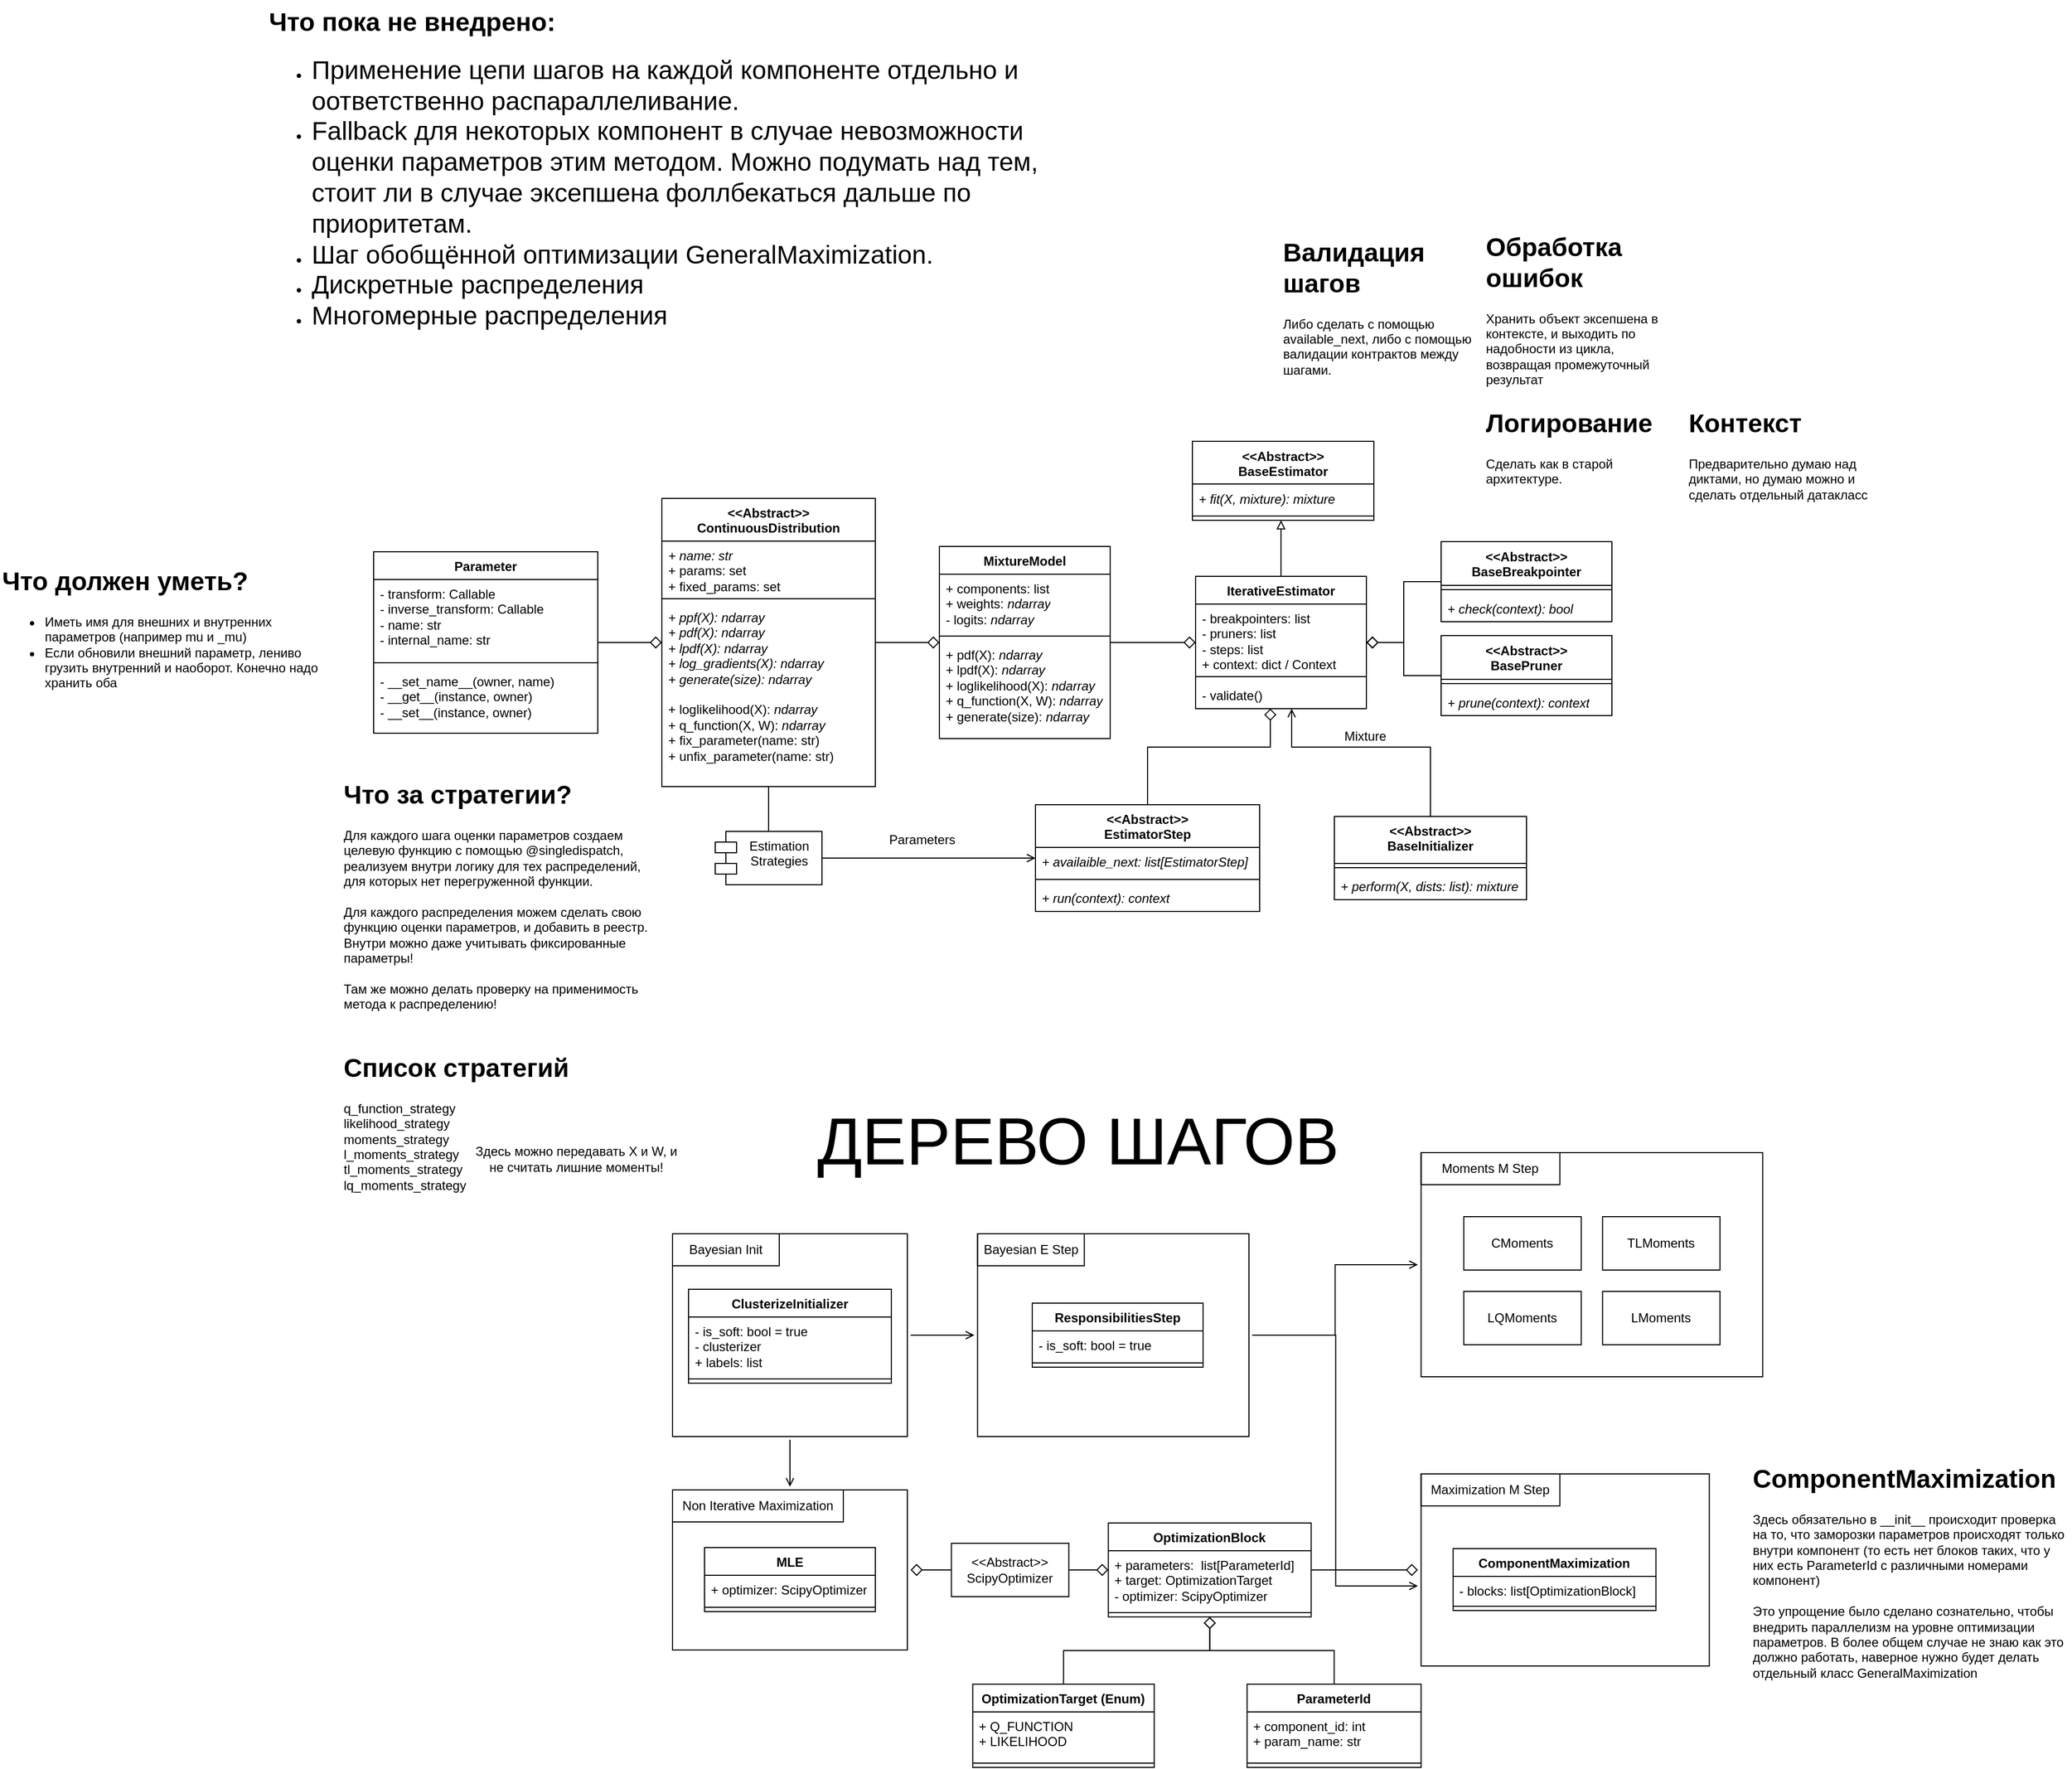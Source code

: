 <mxfile version="28.0.6">
  <diagram name="Страница — 1" id="dSvKRztRC6dZt_wdVG8Z">
    <mxGraphModel dx="4124" dy="2959" grid="1" gridSize="10" guides="1" tooltips="1" connect="1" arrows="1" fold="1" page="1" pageScale="1" pageWidth="827" pageHeight="1169" math="0" shadow="0">
      <root>
        <mxCell id="0" />
        <mxCell id="1" parent="0" />
        <mxCell id="LavQA8h7Iw4xzgIdedY9-82" style="edgeStyle=orthogonalEdgeStyle;rounded=0;orthogonalLoop=1;jettySize=auto;html=1;entryX=0;entryY=0.5;entryDx=0;entryDy=0;endArrow=open;endFill=0;" parent="1" source="LavQA8h7Iw4xzgIdedY9-74" target="LavQA8h7Iw4xzgIdedY9-80" edge="1">
          <mxGeometry relative="1" as="geometry" />
        </mxCell>
        <mxCell id="LavQA8h7Iw4xzgIdedY9-102" style="edgeStyle=orthogonalEdgeStyle;rounded=0;orthogonalLoop=1;jettySize=auto;html=1;endArrow=open;endFill=0;" parent="1" source="LavQA8h7Iw4xzgIdedY9-74" target="LavQA8h7Iw4xzgIdedY9-100" edge="1">
          <mxGeometry relative="1" as="geometry" />
        </mxCell>
        <mxCell id="LavQA8h7Iw4xzgIdedY9-74" value="" style="rounded=0;whiteSpace=wrap;html=1;perimeterSpacing=3;fillColor=none;" parent="1" vertex="1">
          <mxGeometry x="74" y="286" width="220" height="190" as="geometry" />
        </mxCell>
        <mxCell id="LavQA8h7Iw4xzgIdedY9-28" value="&lt;div&gt;&amp;lt;&amp;lt;Abstract&amp;gt;&amp;gt;&lt;/div&gt;&lt;div&gt;BaseEstimator&lt;/div&gt;" style="swimlane;fontStyle=1;align=center;verticalAlign=top;childLayout=stackLayout;horizontal=1;startSize=40;horizontalStack=0;resizeParent=1;resizeParentMax=0;resizeLast=0;collapsible=1;marginBottom=0;whiteSpace=wrap;html=1;" parent="1" vertex="1">
          <mxGeometry x="561" y="-456.5" width="170" height="74" as="geometry" />
        </mxCell>
        <mxCell id="LavQA8h7Iw4xzgIdedY9-31" value="&lt;i&gt;+ fit(X, mixture): mixture&lt;/i&gt;" style="text;strokeColor=none;fillColor=none;align=left;verticalAlign=top;spacingLeft=4;spacingRight=4;overflow=hidden;rotatable=0;points=[[0,0.5],[1,0.5]];portConstraint=eastwest;whiteSpace=wrap;html=1;" parent="LavQA8h7Iw4xzgIdedY9-28" vertex="1">
          <mxGeometry y="40" width="170" height="26" as="geometry" />
        </mxCell>
        <mxCell id="LavQA8h7Iw4xzgIdedY9-30" value="" style="line;strokeWidth=1;fillColor=none;align=left;verticalAlign=middle;spacingTop=-1;spacingLeft=3;spacingRight=3;rotatable=0;labelPosition=right;points=[];portConstraint=eastwest;strokeColor=inherit;" parent="LavQA8h7Iw4xzgIdedY9-28" vertex="1">
          <mxGeometry y="66" width="170" height="8" as="geometry" />
        </mxCell>
        <mxCell id="LavQA8h7Iw4xzgIdedY9-43" style="edgeStyle=orthogonalEdgeStyle;rounded=0;orthogonalLoop=1;jettySize=auto;html=1;endArrow=block;endFill=0;" parent="1" source="LavQA8h7Iw4xzgIdedY9-39" target="LavQA8h7Iw4xzgIdedY9-28" edge="1">
          <mxGeometry relative="1" as="geometry">
            <Array as="points">
              <mxPoint x="644" y="-420" />
              <mxPoint x="644" y="-420" />
            </Array>
          </mxGeometry>
        </mxCell>
        <mxCell id="LavQA8h7Iw4xzgIdedY9-39" value="IterativeEstimator" style="swimlane;fontStyle=1;align=center;verticalAlign=top;childLayout=stackLayout;horizontal=1;startSize=26;horizontalStack=0;resizeParent=1;resizeParentMax=0;resizeLast=0;collapsible=1;marginBottom=0;whiteSpace=wrap;html=1;" parent="1" vertex="1">
          <mxGeometry x="564" y="-330" width="160" height="124" as="geometry" />
        </mxCell>
        <mxCell id="LavQA8h7Iw4xzgIdedY9-40" value="&lt;div&gt;- breakpointers: list&lt;/div&gt;&lt;div&gt;- pruners: list&lt;/div&gt;&lt;div&gt;- steps: list&lt;/div&gt;&lt;div&gt;+ context: dict / Context&lt;/div&gt;" style="text;strokeColor=none;fillColor=none;align=left;verticalAlign=top;spacingLeft=4;spacingRight=4;overflow=hidden;rotatable=0;points=[[0,0.5],[1,0.5]];portConstraint=eastwest;whiteSpace=wrap;html=1;" parent="LavQA8h7Iw4xzgIdedY9-39" vertex="1">
          <mxGeometry y="26" width="160" height="64" as="geometry" />
        </mxCell>
        <mxCell id="LavQA8h7Iw4xzgIdedY9-41" value="" style="line;strokeWidth=1;fillColor=none;align=left;verticalAlign=middle;spacingTop=-1;spacingLeft=3;spacingRight=3;rotatable=0;labelPosition=right;points=[];portConstraint=eastwest;strokeColor=inherit;" parent="LavQA8h7Iw4xzgIdedY9-39" vertex="1">
          <mxGeometry y="90" width="160" height="8" as="geometry" />
        </mxCell>
        <mxCell id="CNbgSviLuuBBwOABzqil-76" value="- validate()" style="text;strokeColor=none;fillColor=none;align=left;verticalAlign=top;spacingLeft=4;spacingRight=4;overflow=hidden;rotatable=0;points=[[0,0.5],[1,0.5]];portConstraint=eastwest;whiteSpace=wrap;html=1;" vertex="1" parent="LavQA8h7Iw4xzgIdedY9-39">
          <mxGeometry y="98" width="160" height="26" as="geometry" />
        </mxCell>
        <mxCell id="LavQA8h7Iw4xzgIdedY9-57" style="edgeStyle=orthogonalEdgeStyle;rounded=0;orthogonalLoop=1;jettySize=auto;html=1;endArrow=diamond;endFill=0;endSize=9;" parent="1" source="LavQA8h7Iw4xzgIdedY9-53" target="LavQA8h7Iw4xzgIdedY9-39" edge="1">
          <mxGeometry relative="1" as="geometry">
            <Array as="points">
              <mxPoint x="519" y="-170" />
              <mxPoint x="634" y="-170" />
            </Array>
          </mxGeometry>
        </mxCell>
        <mxCell id="LavQA8h7Iw4xzgIdedY9-53" value="&lt;div&gt;&amp;lt;&amp;lt;Abstract&amp;gt;&amp;gt;&lt;/div&gt;&lt;div&gt;EstimatorStep&lt;/div&gt;" style="swimlane;fontStyle=1;align=center;verticalAlign=top;childLayout=stackLayout;horizontal=1;startSize=40;horizontalStack=0;resizeParent=1;resizeParentMax=0;resizeLast=0;collapsible=1;marginBottom=0;whiteSpace=wrap;html=1;" parent="1" vertex="1">
          <mxGeometry x="414" y="-116" width="210" height="100" as="geometry" />
        </mxCell>
        <mxCell id="LavQA8h7Iw4xzgIdedY9-123" value="&lt;i&gt;+ availaible_next: list[EstimatorStep]&lt;/i&gt;" style="text;strokeColor=none;fillColor=none;align=left;verticalAlign=top;spacingLeft=4;spacingRight=4;overflow=hidden;rotatable=0;points=[[0,0.5],[1,0.5]];portConstraint=eastwest;whiteSpace=wrap;html=1;" parent="LavQA8h7Iw4xzgIdedY9-53" vertex="1">
          <mxGeometry y="40" width="210" height="26" as="geometry" />
        </mxCell>
        <mxCell id="LavQA8h7Iw4xzgIdedY9-55" value="" style="line;strokeWidth=1;fillColor=none;align=left;verticalAlign=middle;spacingTop=-1;spacingLeft=3;spacingRight=3;rotatable=0;labelPosition=right;points=[];portConstraint=eastwest;strokeColor=inherit;" parent="LavQA8h7Iw4xzgIdedY9-53" vertex="1">
          <mxGeometry y="66" width="210" height="8" as="geometry" />
        </mxCell>
        <mxCell id="LavQA8h7Iw4xzgIdedY9-56" value="&lt;i&gt;+ run(context): context&lt;/i&gt;" style="text;strokeColor=none;fillColor=none;align=left;verticalAlign=top;spacingLeft=4;spacingRight=4;overflow=hidden;rotatable=0;points=[[0,0.5],[1,0.5]];portConstraint=eastwest;whiteSpace=wrap;html=1;" parent="LavQA8h7Iw4xzgIdedY9-53" vertex="1">
          <mxGeometry y="74" width="210" height="26" as="geometry" />
        </mxCell>
        <mxCell id="LavQA8h7Iw4xzgIdedY9-69" value="Mixture" style="text;html=1;align=center;verticalAlign=middle;whiteSpace=wrap;rounded=0;" parent="1" vertex="1">
          <mxGeometry x="694" y="-187.5" width="57.5" height="15" as="geometry" />
        </mxCell>
        <mxCell id="LavQA8h7Iw4xzgIdedY9-75" value="Bayesian Init" style="text;html=1;align=center;verticalAlign=middle;whiteSpace=wrap;rounded=0;strokeColor=default;" parent="1" vertex="1">
          <mxGeometry x="74" y="286" width="100" height="30" as="geometry" />
        </mxCell>
        <mxCell id="LavQA8h7Iw4xzgIdedY9-76" value="ClusterizeInitializer" style="swimlane;fontStyle=1;align=center;verticalAlign=top;childLayout=stackLayout;horizontal=1;startSize=26;horizontalStack=0;resizeParent=1;resizeParentMax=0;resizeLast=0;collapsible=1;marginBottom=0;whiteSpace=wrap;html=1;" parent="1" vertex="1">
          <mxGeometry x="89" y="338" width="190" height="88" as="geometry" />
        </mxCell>
        <mxCell id="LavQA8h7Iw4xzgIdedY9-130" value="&lt;div&gt;- is_soft: bool = true&lt;/div&gt;&lt;div&gt;- clusterizer&lt;/div&gt;&lt;div&gt;+ labels: list&lt;/div&gt;" style="text;strokeColor=none;fillColor=none;align=left;verticalAlign=top;spacingLeft=4;spacingRight=4;overflow=hidden;rotatable=0;points=[[0,0.5],[1,0.5]];portConstraint=eastwest;whiteSpace=wrap;html=1;" parent="LavQA8h7Iw4xzgIdedY9-76" vertex="1">
          <mxGeometry y="26" width="190" height="54" as="geometry" />
        </mxCell>
        <mxCell id="LavQA8h7Iw4xzgIdedY9-78" value="" style="line;strokeWidth=1;fillColor=none;align=left;verticalAlign=middle;spacingTop=-1;spacingLeft=3;spacingRight=3;rotatable=0;labelPosition=right;points=[];portConstraint=eastwest;strokeColor=inherit;" parent="LavQA8h7Iw4xzgIdedY9-76" vertex="1">
          <mxGeometry y="80" width="190" height="8" as="geometry" />
        </mxCell>
        <mxCell id="CNbgSviLuuBBwOABzqil-97" style="edgeStyle=orthogonalEdgeStyle;rounded=0;orthogonalLoop=1;jettySize=auto;html=1;endArrow=open;endFill=0;" edge="1" parent="1" source="LavQA8h7Iw4xzgIdedY9-80" target="LavQA8h7Iw4xzgIdedY9-93">
          <mxGeometry relative="1" as="geometry" />
        </mxCell>
        <mxCell id="CNbgSviLuuBBwOABzqil-98" style="edgeStyle=orthogonalEdgeStyle;rounded=0;orthogonalLoop=1;jettySize=auto;html=1;endArrow=open;endFill=0;" edge="1" parent="1" source="LavQA8h7Iw4xzgIdedY9-80" target="LavQA8h7Iw4xzgIdedY9-89">
          <mxGeometry relative="1" as="geometry">
            <Array as="points">
              <mxPoint x="695.25" y="381" />
              <mxPoint x="695.25" y="616" />
            </Array>
          </mxGeometry>
        </mxCell>
        <mxCell id="LavQA8h7Iw4xzgIdedY9-80" value="" style="rounded=0;whiteSpace=wrap;html=1;perimeterSpacing=3;fillColor=none;" parent="1" vertex="1">
          <mxGeometry x="359.75" y="286" width="254.25" height="190" as="geometry" />
        </mxCell>
        <mxCell id="LavQA8h7Iw4xzgIdedY9-81" value="Bayesian E Step" style="text;html=1;align=center;verticalAlign=middle;whiteSpace=wrap;rounded=0;strokeColor=default;" parent="1" vertex="1">
          <mxGeometry x="359.75" y="286" width="100" height="30" as="geometry" />
        </mxCell>
        <mxCell id="LavQA8h7Iw4xzgIdedY9-84" value="ResponsibilitiesStep" style="swimlane;fontStyle=1;align=center;verticalAlign=top;childLayout=stackLayout;horizontal=1;startSize=26;horizontalStack=0;resizeParent=1;resizeParentMax=0;resizeLast=0;collapsible=1;marginBottom=0;whiteSpace=wrap;html=1;" parent="1" vertex="1">
          <mxGeometry x="411" y="351" width="160" height="60" as="geometry" />
        </mxCell>
        <mxCell id="LavQA8h7Iw4xzgIdedY9-85" value="- is_soft: bool = true" style="text;strokeColor=none;fillColor=none;align=left;verticalAlign=top;spacingLeft=4;spacingRight=4;overflow=hidden;rotatable=0;points=[[0,0.5],[1,0.5]];portConstraint=eastwest;whiteSpace=wrap;html=1;" parent="LavQA8h7Iw4xzgIdedY9-84" vertex="1">
          <mxGeometry y="26" width="160" height="26" as="geometry" />
        </mxCell>
        <mxCell id="LavQA8h7Iw4xzgIdedY9-86" value="" style="line;strokeWidth=1;fillColor=none;align=left;verticalAlign=middle;spacingTop=-1;spacingLeft=3;spacingRight=3;rotatable=0;labelPosition=right;points=[];portConstraint=eastwest;strokeColor=inherit;" parent="LavQA8h7Iw4xzgIdedY9-84" vertex="1">
          <mxGeometry y="52" width="160" height="8" as="geometry" />
        </mxCell>
        <mxCell id="LavQA8h7Iw4xzgIdedY9-89" value="" style="rounded=0;whiteSpace=wrap;html=1;perimeterSpacing=3;fillColor=none;" parent="1" vertex="1">
          <mxGeometry x="775.25" y="511" width="270" height="180" as="geometry" />
        </mxCell>
        <mxCell id="LavQA8h7Iw4xzgIdedY9-90" value="Maximization M Step" style="text;html=1;align=center;verticalAlign=middle;whiteSpace=wrap;rounded=0;strokeColor=default;" parent="1" vertex="1">
          <mxGeometry x="775.25" y="511" width="130" height="30" as="geometry" />
        </mxCell>
        <mxCell id="LavQA8h7Iw4xzgIdedY9-93" value="" style="rounded=0;whiteSpace=wrap;html=1;perimeterSpacing=3;fillColor=none;" parent="1" vertex="1">
          <mxGeometry x="775.25" y="210" width="320" height="210" as="geometry" />
        </mxCell>
        <mxCell id="LavQA8h7Iw4xzgIdedY9-94" value="Moments M Step" style="text;html=1;align=center;verticalAlign=middle;whiteSpace=wrap;rounded=0;strokeColor=default;" parent="1" vertex="1">
          <mxGeometry x="775.25" y="210" width="130" height="30" as="geometry" />
        </mxCell>
        <mxCell id="LavQA8h7Iw4xzgIdedY9-95" value="CMoments" style="html=1;whiteSpace=wrap;" parent="1" vertex="1">
          <mxGeometry x="815.25" y="270" width="110" height="50" as="geometry" />
        </mxCell>
        <mxCell id="LavQA8h7Iw4xzgIdedY9-96" value="TLMoments" style="html=1;whiteSpace=wrap;" parent="1" vertex="1">
          <mxGeometry x="945.25" y="270" width="110" height="50" as="geometry" />
        </mxCell>
        <mxCell id="LavQA8h7Iw4xzgIdedY9-97" value="LQMoments" style="html=1;whiteSpace=wrap;" parent="1" vertex="1">
          <mxGeometry x="815.25" y="340" width="110" height="50" as="geometry" />
        </mxCell>
        <mxCell id="LavQA8h7Iw4xzgIdedY9-98" value="&lt;div&gt;LMoments&lt;/div&gt;" style="html=1;whiteSpace=wrap;" parent="1" vertex="1">
          <mxGeometry x="945.25" y="340" width="110" height="50" as="geometry" />
        </mxCell>
        <mxCell id="LavQA8h7Iw4xzgIdedY9-100" value="" style="rounded=0;whiteSpace=wrap;html=1;perimeterSpacing=3;fillColor=none;" parent="1" vertex="1">
          <mxGeometry x="74" y="526" width="220" height="150" as="geometry" />
        </mxCell>
        <mxCell id="LavQA8h7Iw4xzgIdedY9-101" value="Non Iterative Maximization" style="text;html=1;align=center;verticalAlign=middle;whiteSpace=wrap;rounded=0;strokeColor=default;" parent="1" vertex="1">
          <mxGeometry x="74" y="526" width="160" height="30" as="geometry" />
        </mxCell>
        <mxCell id="LavQA8h7Iw4xzgIdedY9-117" style="edgeStyle=orthogonalEdgeStyle;rounded=0;orthogonalLoop=1;jettySize=auto;html=1;endArrow=diamond;endFill=0;endSize=9;" parent="1" source="LavQA8h7Iw4xzgIdedY9-110" target="LavQA8h7Iw4xzgIdedY9-39" edge="1">
          <mxGeometry relative="1" as="geometry" />
        </mxCell>
        <mxCell id="LavQA8h7Iw4xzgIdedY9-110" value="&lt;div&gt;&amp;lt;&amp;lt;Abstract&amp;gt;&amp;gt;&lt;/div&gt;&lt;div&gt;BaseBreakpointer&lt;/div&gt;" style="swimlane;fontStyle=1;align=center;verticalAlign=top;childLayout=stackLayout;horizontal=1;startSize=41;horizontalStack=0;resizeParent=1;resizeParentMax=0;resizeLast=0;collapsible=1;marginBottom=0;whiteSpace=wrap;html=1;" parent="1" vertex="1">
          <mxGeometry x="794" y="-362.5" width="160" height="75" as="geometry" />
        </mxCell>
        <mxCell id="LavQA8h7Iw4xzgIdedY9-112" value="" style="line;strokeWidth=1;fillColor=none;align=left;verticalAlign=middle;spacingTop=-1;spacingLeft=3;spacingRight=3;rotatable=0;labelPosition=right;points=[];portConstraint=eastwest;strokeColor=inherit;" parent="LavQA8h7Iw4xzgIdedY9-110" vertex="1">
          <mxGeometry y="41" width="160" height="8" as="geometry" />
        </mxCell>
        <mxCell id="LavQA8h7Iw4xzgIdedY9-113" value="&lt;i&gt;+ check(context): bool&lt;/i&gt;" style="text;strokeColor=none;fillColor=none;align=left;verticalAlign=top;spacingLeft=4;spacingRight=4;overflow=hidden;rotatable=0;points=[[0,0.5],[1,0.5]];portConstraint=eastwest;whiteSpace=wrap;html=1;" parent="LavQA8h7Iw4xzgIdedY9-110" vertex="1">
          <mxGeometry y="49" width="160" height="26" as="geometry" />
        </mxCell>
        <mxCell id="LavQA8h7Iw4xzgIdedY9-118" style="edgeStyle=orthogonalEdgeStyle;rounded=0;orthogonalLoop=1;jettySize=auto;html=1;endArrow=diamond;endFill=0;endSize=9;" parent="1" source="LavQA8h7Iw4xzgIdedY9-114" target="LavQA8h7Iw4xzgIdedY9-39" edge="1">
          <mxGeometry relative="1" as="geometry" />
        </mxCell>
        <mxCell id="LavQA8h7Iw4xzgIdedY9-114" value="&lt;div&gt;&amp;lt;&amp;lt;Abstract&amp;gt;&amp;gt;&lt;/div&gt;&lt;div&gt;BasePruner&lt;/div&gt;" style="swimlane;fontStyle=1;align=center;verticalAlign=top;childLayout=stackLayout;horizontal=1;startSize=41;horizontalStack=0;resizeParent=1;resizeParentMax=0;resizeLast=0;collapsible=1;marginBottom=0;whiteSpace=wrap;html=1;" parent="1" vertex="1">
          <mxGeometry x="794" y="-274.5" width="160" height="75" as="geometry" />
        </mxCell>
        <mxCell id="LavQA8h7Iw4xzgIdedY9-115" value="" style="line;strokeWidth=1;fillColor=none;align=left;verticalAlign=middle;spacingTop=-1;spacingLeft=3;spacingRight=3;rotatable=0;labelPosition=right;points=[];portConstraint=eastwest;strokeColor=inherit;" parent="LavQA8h7Iw4xzgIdedY9-114" vertex="1">
          <mxGeometry y="41" width="160" height="8" as="geometry" />
        </mxCell>
        <mxCell id="LavQA8h7Iw4xzgIdedY9-116" value="&lt;i&gt;+ prune(context): context&lt;/i&gt;" style="text;strokeColor=none;fillColor=none;align=left;verticalAlign=top;spacingLeft=4;spacingRight=4;overflow=hidden;rotatable=0;points=[[0,0.5],[1,0.5]];portConstraint=eastwest;whiteSpace=wrap;html=1;" parent="LavQA8h7Iw4xzgIdedY9-114" vertex="1">
          <mxGeometry y="49" width="160" height="26" as="geometry" />
        </mxCell>
        <mxCell id="LavQA8h7Iw4xzgIdedY9-120" value="&lt;h1 style=&quot;margin-top: 0px;&quot;&gt;Контекст&lt;/h1&gt;&lt;div&gt;Предварительно думаю над диктами, но думаю можно и сделать отдельный датакласс&lt;/div&gt;" style="text;html=1;whiteSpace=wrap;overflow=hidden;rounded=0;" parent="1" vertex="1">
          <mxGeometry x="1024" y="-494.5" width="180" height="96" as="geometry" />
        </mxCell>
        <mxCell id="LavQA8h7Iw4xzgIdedY9-121" value="&lt;h1 style=&quot;margin-top: 0px;&quot;&gt;Обработка ошибок&lt;/h1&gt;&lt;div&gt;Хранить объект эксепшена в контексте, и выходить по надобности из цикла, возвращая промежуточный результат&lt;/div&gt;" style="text;html=1;whiteSpace=wrap;overflow=hidden;rounded=0;" parent="1" vertex="1">
          <mxGeometry x="834" y="-659.5" width="180" height="150" as="geometry" />
        </mxCell>
        <mxCell id="LavQA8h7Iw4xzgIdedY9-122" value="&lt;h1 style=&quot;margin-top: 0px;&quot;&gt;Логирование&lt;/h1&gt;&lt;p&gt;Сделать как в старой архитектуре.&lt;/p&gt;" style="text;html=1;whiteSpace=wrap;overflow=hidden;rounded=0;" parent="1" vertex="1">
          <mxGeometry x="834" y="-494.5" width="180" height="91.5" as="geometry" />
        </mxCell>
        <mxCell id="LavQA8h7Iw4xzgIdedY9-131" style="edgeStyle=orthogonalEdgeStyle;rounded=0;orthogonalLoop=1;jettySize=auto;html=1;endArrow=open;endFill=0;" parent="1" source="LavQA8h7Iw4xzgIdedY9-124" target="LavQA8h7Iw4xzgIdedY9-39" edge="1">
          <mxGeometry relative="1" as="geometry">
            <Array as="points">
              <mxPoint x="784" y="-170" />
              <mxPoint x="654" y="-170" />
            </Array>
          </mxGeometry>
        </mxCell>
        <mxCell id="LavQA8h7Iw4xzgIdedY9-124" value="&lt;div&gt;&amp;lt;&amp;lt;Abstract&amp;gt;&amp;gt;&lt;/div&gt;&lt;div&gt;BaseInitializer&lt;/div&gt;" style="swimlane;fontStyle=1;align=center;verticalAlign=top;childLayout=stackLayout;horizontal=1;startSize=44;horizontalStack=0;resizeParent=1;resizeParentMax=0;resizeLast=0;collapsible=1;marginBottom=0;whiteSpace=wrap;html=1;" parent="1" vertex="1">
          <mxGeometry x="694" y="-105" width="180" height="78" as="geometry" />
        </mxCell>
        <mxCell id="LavQA8h7Iw4xzgIdedY9-126" value="" style="line;strokeWidth=1;fillColor=none;align=left;verticalAlign=middle;spacingTop=-1;spacingLeft=3;spacingRight=3;rotatable=0;labelPosition=right;points=[];portConstraint=eastwest;strokeColor=inherit;" parent="LavQA8h7Iw4xzgIdedY9-124" vertex="1">
          <mxGeometry y="44" width="180" height="8" as="geometry" />
        </mxCell>
        <mxCell id="LavQA8h7Iw4xzgIdedY9-127" value="&lt;i&gt;+ perform(X, dists: list): mixture&lt;/i&gt;" style="text;strokeColor=none;fillColor=none;align=left;verticalAlign=top;spacingLeft=4;spacingRight=4;overflow=hidden;rotatable=0;points=[[0,0.5],[1,0.5]];portConstraint=eastwest;whiteSpace=wrap;html=1;" parent="LavQA8h7Iw4xzgIdedY9-124" vertex="1">
          <mxGeometry y="52" width="180" height="26" as="geometry" />
        </mxCell>
        <mxCell id="LavQA8h7Iw4xzgIdedY9-135" value="&lt;h1 style=&quot;margin-top: 0px;&quot;&gt;Валидация шагов&lt;/h1&gt;&lt;div&gt;Либо сделать с помощью available_next, либо с помощью валидации контрактов между шагами.&lt;/div&gt;" style="text;html=1;whiteSpace=wrap;overflow=hidden;rounded=0;" parent="1" vertex="1">
          <mxGeometry x="644" y="-654" width="180" height="150" as="geometry" />
        </mxCell>
        <mxCell id="CNbgSviLuuBBwOABzqil-57" style="edgeStyle=orthogonalEdgeStyle;rounded=0;orthogonalLoop=1;jettySize=auto;html=1;endArrow=diamond;endFill=0;endSize=9;" edge="1" parent="1" source="CNbgSviLuuBBwOABzqil-1" target="CNbgSviLuuBBwOABzqil-29">
          <mxGeometry relative="1" as="geometry" />
        </mxCell>
        <mxCell id="CNbgSviLuuBBwOABzqil-1" value="&amp;lt;&amp;lt;Abstract&amp;gt;&amp;gt;&lt;div&gt;ContinuousDistribution&lt;/div&gt;" style="swimlane;fontStyle=1;align=center;verticalAlign=top;childLayout=stackLayout;horizontal=1;startSize=40;horizontalStack=0;resizeParent=1;resizeParentMax=0;resizeLast=0;collapsible=1;marginBottom=0;whiteSpace=wrap;html=1;" vertex="1" parent="1">
          <mxGeometry x="64" y="-403" width="200" height="270" as="geometry" />
        </mxCell>
        <mxCell id="CNbgSviLuuBBwOABzqil-37" value="&lt;div&gt;&lt;i&gt;+ name: str&lt;/i&gt;&lt;/div&gt;&lt;div&gt;+ params: set&lt;/div&gt;&lt;div&gt;+ fixed_params: set&lt;/div&gt;" style="text;strokeColor=none;fillColor=none;align=left;verticalAlign=top;spacingLeft=4;spacingRight=4;overflow=hidden;rotatable=0;points=[[0,0.5],[1,0.5]];portConstraint=eastwest;whiteSpace=wrap;html=1;" vertex="1" parent="CNbgSviLuuBBwOABzqil-1">
          <mxGeometry y="40" width="200" height="50" as="geometry" />
        </mxCell>
        <mxCell id="CNbgSviLuuBBwOABzqil-3" value="" style="line;strokeWidth=1;fillColor=none;align=left;verticalAlign=middle;spacingTop=-1;spacingLeft=3;spacingRight=3;rotatable=0;labelPosition=right;points=[];portConstraint=eastwest;strokeColor=inherit;" vertex="1" parent="CNbgSviLuuBBwOABzqil-1">
          <mxGeometry y="90" width="200" height="8" as="geometry" />
        </mxCell>
        <mxCell id="CNbgSviLuuBBwOABzqil-4" value="&lt;div&gt;&lt;i&gt;+ ppf(X): ndarray&lt;/i&gt;&lt;/div&gt;&lt;div&gt;&lt;i&gt;+ pdf(X):&amp;nbsp;&lt;/i&gt;&lt;i&gt;ndarray&lt;/i&gt;&lt;/div&gt;&lt;div&gt;&lt;i&gt;+ lpdf(X):&amp;nbsp;&lt;/i&gt;&lt;i&gt;ndarray&lt;/i&gt;&lt;/div&gt;&lt;div&gt;&lt;i&gt;+ log_gradients(X):&amp;nbsp;&lt;/i&gt;&lt;i&gt;ndarray&lt;/i&gt;&lt;/div&gt;&lt;div&gt;&lt;i&gt;+ generate(size):&amp;nbsp;&lt;/i&gt;&lt;i&gt;ndarray&lt;/i&gt;&lt;/div&gt;&lt;div&gt;&lt;br&gt;&lt;/div&gt;&lt;div&gt;+ loglikelihood(X):&amp;nbsp;&lt;i&gt;ndarray&lt;/i&gt;&lt;/div&gt;&lt;div&gt;+ q_function(X, W):&amp;nbsp;&lt;i&gt;ndarray&lt;/i&gt;&lt;/div&gt;&lt;div&gt;+ fix_parameter(name: str)&lt;/div&gt;&lt;div&gt;+ unfix_parameter(name: str)&lt;/div&gt;&lt;div&gt;&lt;i&gt;&lt;br&gt;&lt;/i&gt;&lt;/div&gt;&lt;div&gt;&lt;i&gt;&lt;br&gt;&lt;/i&gt;&lt;/div&gt;&lt;div&gt;&lt;i&gt;&lt;br&gt;&lt;/i&gt;&lt;/div&gt;" style="text;strokeColor=none;fillColor=none;align=left;verticalAlign=top;spacingLeft=4;spacingRight=4;overflow=hidden;rotatable=0;points=[[0,0.5],[1,0.5]];portConstraint=eastwest;whiteSpace=wrap;html=1;" vertex="1" parent="CNbgSviLuuBBwOABzqil-1">
          <mxGeometry y="98" width="200" height="172" as="geometry" />
        </mxCell>
        <mxCell id="CNbgSviLuuBBwOABzqil-72" style="edgeStyle=orthogonalEdgeStyle;rounded=0;orthogonalLoop=1;jettySize=auto;html=1;endArrow=diamond;endFill=0;endSize=9;" edge="1" parent="1" source="CNbgSviLuuBBwOABzqil-29" target="LavQA8h7Iw4xzgIdedY9-39">
          <mxGeometry relative="1" as="geometry" />
        </mxCell>
        <mxCell id="CNbgSviLuuBBwOABzqil-29" value="MixtureModel" style="swimlane;fontStyle=1;align=center;verticalAlign=top;childLayout=stackLayout;horizontal=1;startSize=26;horizontalStack=0;resizeParent=1;resizeParentMax=0;resizeLast=0;collapsible=1;marginBottom=0;whiteSpace=wrap;html=1;" vertex="1" parent="1">
          <mxGeometry x="324" y="-358" width="160" height="180" as="geometry" />
        </mxCell>
        <mxCell id="CNbgSviLuuBBwOABzqil-30" value="&lt;div&gt;+ components: list&lt;/div&gt;&lt;div&gt;+ weights:&amp;nbsp;&lt;i&gt;ndarray&lt;/i&gt;&lt;/div&gt;&lt;div&gt;- logits:&amp;nbsp;&lt;i&gt;ndarray&lt;/i&gt;&lt;/div&gt;" style="text;strokeColor=none;fillColor=none;align=left;verticalAlign=top;spacingLeft=4;spacingRight=4;overflow=hidden;rotatable=0;points=[[0,0.5],[1,0.5]];portConstraint=eastwest;whiteSpace=wrap;html=1;" vertex="1" parent="CNbgSviLuuBBwOABzqil-29">
          <mxGeometry y="26" width="160" height="54" as="geometry" />
        </mxCell>
        <mxCell id="CNbgSviLuuBBwOABzqil-31" value="" style="line;strokeWidth=1;fillColor=none;align=left;verticalAlign=middle;spacingTop=-1;spacingLeft=3;spacingRight=3;rotatable=0;labelPosition=right;points=[];portConstraint=eastwest;strokeColor=inherit;" vertex="1" parent="CNbgSviLuuBBwOABzqil-29">
          <mxGeometry y="80" width="160" height="8" as="geometry" />
        </mxCell>
        <mxCell id="CNbgSviLuuBBwOABzqil-32" value="&lt;div&gt;+ pdf(X):&amp;nbsp;&lt;i&gt;ndarray&lt;/i&gt;&lt;/div&gt;&lt;div&gt;+ lpdf(X):&amp;nbsp;&lt;i&gt;ndarray&lt;/i&gt;&lt;/div&gt;&lt;div&gt;&lt;div&gt;&lt;div&gt;+ loglikelihood(X):&amp;nbsp;&lt;i&gt;ndarray&lt;/i&gt;&lt;/div&gt;&lt;div&gt;+ q_function(X, W):&amp;nbsp;&lt;i&gt;ndarray&lt;/i&gt;&lt;/div&gt;&lt;/div&gt;&lt;/div&gt;&lt;div&gt;+ generate(size):&amp;nbsp;&lt;i&gt;ndarray&lt;/i&gt;&lt;/div&gt;" style="text;strokeColor=none;fillColor=none;align=left;verticalAlign=top;spacingLeft=4;spacingRight=4;overflow=hidden;rotatable=0;points=[[0,0.5],[1,0.5]];portConstraint=eastwest;whiteSpace=wrap;html=1;" vertex="1" parent="CNbgSviLuuBBwOABzqil-29">
          <mxGeometry y="88" width="160" height="92" as="geometry" />
        </mxCell>
        <mxCell id="CNbgSviLuuBBwOABzqil-63" style="edgeStyle=orthogonalEdgeStyle;rounded=0;orthogonalLoop=1;jettySize=auto;html=1;endArrow=diamond;endFill=0;endSize=9;" edge="1" parent="1" source="CNbgSviLuuBBwOABzqil-52" target="CNbgSviLuuBBwOABzqil-1">
          <mxGeometry relative="1" as="geometry" />
        </mxCell>
        <mxCell id="CNbgSviLuuBBwOABzqil-52" value="Parameter" style="swimlane;fontStyle=1;align=center;verticalAlign=top;childLayout=stackLayout;horizontal=1;startSize=26;horizontalStack=0;resizeParent=1;resizeParentMax=0;resizeLast=0;collapsible=1;marginBottom=0;whiteSpace=wrap;html=1;" vertex="1" parent="1">
          <mxGeometry x="-206" y="-353" width="210" height="170" as="geometry" />
        </mxCell>
        <mxCell id="CNbgSviLuuBBwOABzqil-53" value="&lt;div&gt;- transform: Callable&lt;/div&gt;&lt;div&gt;- inverse_transform: Callable&lt;/div&gt;&lt;div&gt;- name: str&lt;/div&gt;&lt;div&gt;- internal_name: str&lt;/div&gt;" style="text;strokeColor=none;fillColor=none;align=left;verticalAlign=top;spacingLeft=4;spacingRight=4;overflow=hidden;rotatable=0;points=[[0,0.5],[1,0.5]];portConstraint=eastwest;whiteSpace=wrap;html=1;" vertex="1" parent="CNbgSviLuuBBwOABzqil-52">
          <mxGeometry y="26" width="210" height="74" as="geometry" />
        </mxCell>
        <mxCell id="CNbgSviLuuBBwOABzqil-54" value="" style="line;strokeWidth=1;fillColor=none;align=left;verticalAlign=middle;spacingTop=-1;spacingLeft=3;spacingRight=3;rotatable=0;labelPosition=right;points=[];portConstraint=eastwest;strokeColor=inherit;" vertex="1" parent="CNbgSviLuuBBwOABzqil-52">
          <mxGeometry y="100" width="210" height="8" as="geometry" />
        </mxCell>
        <mxCell id="CNbgSviLuuBBwOABzqil-55" value="&lt;div&gt;- __set_name__(owner, name)&lt;/div&gt;&lt;div&gt;- __get__(&lt;span class=&quot;router-outlet-wrapper ng-tns-c2462920339-0&quot;&gt;&lt;/span&gt;instance, owner)&lt;/div&gt;&lt;div&gt;- __set__(instance, owner)&lt;/div&gt;&lt;div&gt;&lt;br&gt;&lt;/div&gt;" style="text;strokeColor=none;fillColor=none;align=left;verticalAlign=top;spacingLeft=4;spacingRight=4;overflow=hidden;rotatable=0;points=[[0,0.5],[1,0.5]];portConstraint=eastwest;whiteSpace=wrap;html=1;" vertex="1" parent="CNbgSviLuuBBwOABzqil-52">
          <mxGeometry y="108" width="210" height="62" as="geometry" />
        </mxCell>
        <mxCell id="CNbgSviLuuBBwOABzqil-59" style="edgeStyle=orthogonalEdgeStyle;rounded=0;orthogonalLoop=1;jettySize=auto;html=1;endArrow=none;endFill=0;" edge="1" parent="1" source="CNbgSviLuuBBwOABzqil-58" target="CNbgSviLuuBBwOABzqil-1">
          <mxGeometry relative="1" as="geometry" />
        </mxCell>
        <mxCell id="CNbgSviLuuBBwOABzqil-73" style="edgeStyle=orthogonalEdgeStyle;rounded=0;orthogonalLoop=1;jettySize=auto;html=1;endArrow=open;endFill=0;" edge="1" parent="1" source="CNbgSviLuuBBwOABzqil-58" target="LavQA8h7Iw4xzgIdedY9-53">
          <mxGeometry relative="1" as="geometry" />
        </mxCell>
        <mxCell id="CNbgSviLuuBBwOABzqil-58" value="&lt;div&gt;Estimation&lt;/div&gt;&lt;div&gt;Strategies&lt;/div&gt;" style="shape=module;align=left;spacingLeft=20;align=center;verticalAlign=top;whiteSpace=wrap;html=1;" vertex="1" parent="1">
          <mxGeometry x="114" y="-91" width="100" height="50" as="geometry" />
        </mxCell>
        <mxCell id="CNbgSviLuuBBwOABzqil-60" value="&lt;h1 style=&quot;margin-top: 0px;&quot;&gt;Что за стратегии?&lt;/h1&gt;&lt;div&gt;Для каждого шага оценки параметров создаем целевую функцию с помощью @singledispatch, реализуем внутри логику для тех распределений, для которых нет перегруженной функции.&lt;/div&gt;&lt;div&gt;&lt;br&gt;&lt;/div&gt;&lt;div&gt;Для каждого распределения можем сделать свою функцию оценки параметров, и добавить в реестр. Внутри можно даже учитывать фиксированные параметры!&lt;br&gt;&lt;/div&gt;&lt;div&gt;&lt;br&gt;&lt;/div&gt;&lt;div&gt;Там же можно делать проверку на применимость метода к распределению!&lt;/div&gt;" style="text;html=1;whiteSpace=wrap;overflow=hidden;rounded=0;" vertex="1" parent="1">
          <mxGeometry x="-236" y="-146" width="290" height="230" as="geometry" />
        </mxCell>
        <mxCell id="CNbgSviLuuBBwOABzqil-61" value="&lt;h1 style=&quot;margin-top: 0px;&quot;&gt;Что должен уметь?&lt;/h1&gt;&lt;ul&gt;&lt;li&gt;Иметь имя для внешних и внутренних параметров (например mu и _mu)&lt;/li&gt;&lt;li&gt;Если обновили внешний параметр, лениво грузить внутренний и наоборот. Конечно надо хранить оба&lt;/li&gt;&lt;/ul&gt;" style="text;html=1;whiteSpace=wrap;overflow=hidden;rounded=0;strokeColor=none;" vertex="1" parent="1">
          <mxGeometry x="-556" y="-346.5" width="307" height="131" as="geometry" />
        </mxCell>
        <mxCell id="CNbgSviLuuBBwOABzqil-62" value="&lt;h1 style=&quot;margin-top: 0px;&quot;&gt;Список стратегий&lt;/h1&gt;&lt;div&gt;q_function_strategy&lt;/div&gt;&lt;div&gt;likelihood_strategy&lt;/div&gt;&lt;div&gt;moments_strategy&lt;/div&gt;&lt;div&gt;l_moments_strategy&lt;/div&gt;&lt;div&gt;tl_moments_strategy&lt;/div&gt;&lt;div&gt;lq_moments_strategy&lt;/div&gt;&lt;div&gt;&lt;br&gt;&lt;/div&gt;" style="text;html=1;whiteSpace=wrap;overflow=hidden;rounded=0;" vertex="1" parent="1">
          <mxGeometry x="-236" y="110" width="350" height="150" as="geometry" />
        </mxCell>
        <mxCell id="CNbgSviLuuBBwOABzqil-64" value="Здесь можно передавать X и W, и не считать лишние моменты!" style="text;html=1;align=center;verticalAlign=middle;whiteSpace=wrap;rounded=0;" vertex="1" parent="1">
          <mxGeometry x="-116" y="200.5" width="200" height="30" as="geometry" />
        </mxCell>
        <mxCell id="CNbgSviLuuBBwOABzqil-69" value="&lt;h1 style=&quot;margin-top: 0px;&quot;&gt;Что пока не внедрено:&lt;/h1&gt;&lt;ul&gt;&lt;li&gt;&lt;font style=&quot;font-size: 24px;&quot;&gt;Применение цепи шагов на каждой компоненте отдельно и оответственно распараллеливание.&lt;/font&gt;&lt;/li&gt;&lt;li&gt;&lt;font style=&quot;font-size: 24px;&quot;&gt;Fallback для некоторых компонент в случае невозможности оценки параметров этим методом. Можно подумать над тем, стоит ли в случае эксепшена фоллбекаться дальше по приоритетам.&lt;/font&gt;&lt;/li&gt;&lt;li&gt;&lt;font style=&quot;font-size: 24px;&quot;&gt;Шаг обобщённой оптимизации GeneralMaximization.&lt;/font&gt;&lt;/li&gt;&lt;li&gt;&lt;font style=&quot;font-size: 24px;&quot;&gt;Дискретные распределения&lt;/font&gt;&lt;/li&gt;&lt;li&gt;&lt;font style=&quot;font-size: 24px;&quot;&gt;Многомерные распределения&lt;/font&gt;&lt;/li&gt;&lt;/ul&gt;" style="text;html=1;whiteSpace=wrap;overflow=hidden;rounded=0;" vertex="1" parent="1">
          <mxGeometry x="-306" y="-870" width="780" height="330" as="geometry" />
        </mxCell>
        <mxCell id="CNbgSviLuuBBwOABzqil-74" value="Parameters" style="text;html=1;align=center;verticalAlign=middle;whiteSpace=wrap;rounded=0;" vertex="1" parent="1">
          <mxGeometry x="279" y="-91" width="57.5" height="15" as="geometry" />
        </mxCell>
        <mxCell id="CNbgSviLuuBBwOABzqil-82" value="ComponentMaximization" style="swimlane;fontStyle=1;align=center;verticalAlign=top;childLayout=stackLayout;horizontal=1;startSize=26;horizontalStack=0;resizeParent=1;resizeParentMax=0;resizeLast=0;collapsible=1;marginBottom=0;whiteSpace=wrap;html=1;" vertex="1" parent="1">
          <mxGeometry x="805.25" y="581" width="190" height="58" as="geometry" />
        </mxCell>
        <mxCell id="CNbgSviLuuBBwOABzqil-85" value="- blocks: list[OptimizationBlock]" style="text;strokeColor=none;fillColor=none;align=left;verticalAlign=top;spacingLeft=4;spacingRight=4;overflow=hidden;rotatable=0;points=[[0,0.5],[1,0.5]];portConstraint=eastwest;whiteSpace=wrap;html=1;" vertex="1" parent="CNbgSviLuuBBwOABzqil-82">
          <mxGeometry y="26" width="190" height="24" as="geometry" />
        </mxCell>
        <mxCell id="CNbgSviLuuBBwOABzqil-84" value="" style="line;strokeWidth=1;fillColor=none;align=left;verticalAlign=middle;spacingTop=-1;spacingLeft=3;spacingRight=3;rotatable=0;labelPosition=right;points=[];portConstraint=eastwest;strokeColor=inherit;" vertex="1" parent="CNbgSviLuuBBwOABzqil-82">
          <mxGeometry y="50" width="190" height="8" as="geometry" />
        </mxCell>
        <mxCell id="CNbgSviLuuBBwOABzqil-100" style="edgeStyle=orthogonalEdgeStyle;rounded=0;orthogonalLoop=1;jettySize=auto;html=1;endArrow=diamond;endFill=0;endSize=9;" edge="1" parent="1" source="CNbgSviLuuBBwOABzqil-86" target="CNbgSviLuuBBwOABzqil-90">
          <mxGeometry relative="1" as="geometry" />
        </mxCell>
        <mxCell id="CNbgSviLuuBBwOABzqil-86" value="&lt;div&gt;OptimizationTarget&amp;nbsp;(Enum)&lt;/div&gt;" style="swimlane;fontStyle=1;align=center;verticalAlign=top;childLayout=stackLayout;horizontal=1;startSize=26;horizontalStack=0;resizeParent=1;resizeParentMax=0;resizeLast=0;collapsible=1;marginBottom=0;whiteSpace=wrap;html=1;" vertex="1" parent="1">
          <mxGeometry x="355.25" y="708" width="170" height="78" as="geometry" />
        </mxCell>
        <mxCell id="CNbgSviLuuBBwOABzqil-87" value="&lt;div&gt;+ Q_FUNCTION&lt;/div&gt;&lt;div&gt;+ LIKELIHOOD&lt;/div&gt;" style="text;strokeColor=none;fillColor=none;align=left;verticalAlign=top;spacingLeft=4;spacingRight=4;overflow=hidden;rotatable=0;points=[[0,0.5],[1,0.5]];portConstraint=eastwest;whiteSpace=wrap;html=1;" vertex="1" parent="CNbgSviLuuBBwOABzqil-86">
          <mxGeometry y="26" width="170" height="44" as="geometry" />
        </mxCell>
        <mxCell id="CNbgSviLuuBBwOABzqil-88" value="" style="line;strokeWidth=1;fillColor=none;align=left;verticalAlign=middle;spacingTop=-1;spacingLeft=3;spacingRight=3;rotatable=0;labelPosition=right;points=[];portConstraint=eastwest;strokeColor=inherit;" vertex="1" parent="CNbgSviLuuBBwOABzqil-86">
          <mxGeometry y="70" width="170" height="8" as="geometry" />
        </mxCell>
        <mxCell id="CNbgSviLuuBBwOABzqil-99" style="edgeStyle=orthogonalEdgeStyle;rounded=0;orthogonalLoop=1;jettySize=auto;html=1;endArrow=diamond;endFill=0;endSize=9;" edge="1" parent="1" source="CNbgSviLuuBBwOABzqil-90" target="LavQA8h7Iw4xzgIdedY9-89">
          <mxGeometry relative="1" as="geometry" />
        </mxCell>
        <mxCell id="CNbgSviLuuBBwOABzqil-90" value="&lt;div&gt;OptimizationBlock&lt;/div&gt;" style="swimlane;fontStyle=1;align=center;verticalAlign=top;childLayout=stackLayout;horizontal=1;startSize=26;horizontalStack=0;resizeParent=1;resizeParentMax=0;resizeLast=0;collapsible=1;marginBottom=0;whiteSpace=wrap;html=1;" vertex="1" parent="1">
          <mxGeometry x="482.25" y="557" width="190" height="88" as="geometry" />
        </mxCell>
        <mxCell id="CNbgSviLuuBBwOABzqil-91" value="&lt;div&gt;+ parameters:&amp;nbsp; list[ParameterId]&lt;/div&gt;&lt;div&gt;+ target: OptimizationTarget&lt;/div&gt;&lt;div&gt;- optimizer: ScipyOptimizer&lt;/div&gt;" style="text;strokeColor=none;fillColor=none;align=left;verticalAlign=top;spacingLeft=4;spacingRight=4;overflow=hidden;rotatable=0;points=[[0,0.5],[1,0.5]];portConstraint=eastwest;whiteSpace=wrap;html=1;" vertex="1" parent="CNbgSviLuuBBwOABzqil-90">
          <mxGeometry y="26" width="190" height="54" as="geometry" />
        </mxCell>
        <mxCell id="CNbgSviLuuBBwOABzqil-92" value="" style="line;strokeWidth=1;fillColor=none;align=left;verticalAlign=middle;spacingTop=-1;spacingLeft=3;spacingRight=3;rotatable=0;labelPosition=right;points=[];portConstraint=eastwest;strokeColor=inherit;" vertex="1" parent="CNbgSviLuuBBwOABzqil-90">
          <mxGeometry y="80" width="190" height="8" as="geometry" />
        </mxCell>
        <mxCell id="CNbgSviLuuBBwOABzqil-103" style="edgeStyle=orthogonalEdgeStyle;rounded=0;orthogonalLoop=1;jettySize=auto;html=1;endArrow=diamond;endFill=0;endSize=9;" edge="1" parent="1" source="CNbgSviLuuBBwOABzqil-101" target="LavQA8h7Iw4xzgIdedY9-100">
          <mxGeometry relative="1" as="geometry" />
        </mxCell>
        <mxCell id="CNbgSviLuuBBwOABzqil-104" style="edgeStyle=orthogonalEdgeStyle;rounded=0;orthogonalLoop=1;jettySize=auto;html=1;endSize=9;endArrow=diamond;endFill=0;" edge="1" parent="1" source="CNbgSviLuuBBwOABzqil-101" target="CNbgSviLuuBBwOABzqil-90">
          <mxGeometry relative="1" as="geometry" />
        </mxCell>
        <mxCell id="CNbgSviLuuBBwOABzqil-101" value="&lt;div&gt;&amp;lt;&amp;lt;Abstract&amp;gt;&amp;gt;&lt;/div&gt;&lt;div&gt;ScipyOptimizer&lt;/div&gt;" style="html=1;whiteSpace=wrap;" vertex="1" parent="1">
          <mxGeometry x="335.25" y="576" width="110" height="50" as="geometry" />
        </mxCell>
        <mxCell id="CNbgSviLuuBBwOABzqil-106" value="MLE" style="swimlane;fontStyle=1;align=center;verticalAlign=top;childLayout=stackLayout;horizontal=1;startSize=26;horizontalStack=0;resizeParent=1;resizeParentMax=0;resizeLast=0;collapsible=1;marginBottom=0;whiteSpace=wrap;html=1;" vertex="1" parent="1">
          <mxGeometry x="104" y="580" width="160" height="60" as="geometry" />
        </mxCell>
        <mxCell id="CNbgSviLuuBBwOABzqil-107" value="+ optimizer: ScipyOptimizer" style="text;strokeColor=none;fillColor=none;align=left;verticalAlign=top;spacingLeft=4;spacingRight=4;overflow=hidden;rotatable=0;points=[[0,0.5],[1,0.5]];portConstraint=eastwest;whiteSpace=wrap;html=1;" vertex="1" parent="CNbgSviLuuBBwOABzqil-106">
          <mxGeometry y="26" width="160" height="26" as="geometry" />
        </mxCell>
        <mxCell id="CNbgSviLuuBBwOABzqil-108" value="" style="line;strokeWidth=1;fillColor=none;align=left;verticalAlign=middle;spacingTop=-1;spacingLeft=3;spacingRight=3;rotatable=0;labelPosition=right;points=[];portConstraint=eastwest;strokeColor=inherit;" vertex="1" parent="CNbgSviLuuBBwOABzqil-106">
          <mxGeometry y="52" width="160" height="8" as="geometry" />
        </mxCell>
        <mxCell id="CNbgSviLuuBBwOABzqil-118" style="edgeStyle=orthogonalEdgeStyle;rounded=0;orthogonalLoop=1;jettySize=auto;html=1;endArrow=diamond;endFill=0;endSize=9;" edge="1" parent="1" source="CNbgSviLuuBBwOABzqil-114" target="CNbgSviLuuBBwOABzqil-90">
          <mxGeometry relative="1" as="geometry" />
        </mxCell>
        <mxCell id="CNbgSviLuuBBwOABzqil-114" value="ParameterId" style="swimlane;fontStyle=1;align=center;verticalAlign=top;childLayout=stackLayout;horizontal=1;startSize=26;horizontalStack=0;resizeParent=1;resizeParentMax=0;resizeLast=0;collapsible=1;marginBottom=0;whiteSpace=wrap;html=1;" vertex="1" parent="1">
          <mxGeometry x="612.25" y="708" width="163" height="78" as="geometry" />
        </mxCell>
        <mxCell id="CNbgSviLuuBBwOABzqil-115" value="&lt;div&gt;+ component_id: int&lt;/div&gt;&lt;div&gt;+ param_name: str&lt;/div&gt;" style="text;strokeColor=none;fillColor=none;align=left;verticalAlign=top;spacingLeft=4;spacingRight=4;overflow=hidden;rotatable=0;points=[[0,0.5],[1,0.5]];portConstraint=eastwest;whiteSpace=wrap;html=1;" vertex="1" parent="CNbgSviLuuBBwOABzqil-114">
          <mxGeometry y="26" width="163" height="44" as="geometry" />
        </mxCell>
        <mxCell id="CNbgSviLuuBBwOABzqil-116" value="" style="line;strokeWidth=1;fillColor=none;align=left;verticalAlign=middle;spacingTop=-1;spacingLeft=3;spacingRight=3;rotatable=0;labelPosition=right;points=[];portConstraint=eastwest;strokeColor=inherit;" vertex="1" parent="CNbgSviLuuBBwOABzqil-114">
          <mxGeometry y="70" width="163" height="8" as="geometry" />
        </mxCell>
        <mxCell id="CNbgSviLuuBBwOABzqil-119" value="&lt;h1 style=&quot;margin-top: 0px;&quot;&gt;ComponentMaximization&lt;/h1&gt;&lt;div&gt;Здесь обязательно в __init__ происходит проверка на то, что заморозки параметров происходят только внутри компонент (то есть нет блоков таких, что у них есть ParameterId с различными номерами компонент)&lt;/div&gt;&lt;div&gt;&lt;br&gt;&lt;/div&gt;&lt;div&gt;Это упрощение было сделано сознательно, чтобы внедрить параллелизм на уровне оптимизации параметров. В более общем случае не знаю как это должно работать, наверное нужно будет делать отдельный класс GeneralMaximization&lt;/div&gt;&lt;p&gt;&lt;br&gt;&lt;/p&gt;" style="text;html=1;whiteSpace=wrap;overflow=hidden;rounded=0;" vertex="1" parent="1">
          <mxGeometry x="1084" y="495" width="300" height="230" as="geometry" />
        </mxCell>
        <mxCell id="CNbgSviLuuBBwOABzqil-120" value="&lt;font style=&quot;font-size: 62px;&quot;&gt;ДЕРЕВО ШАГОВ&lt;/font&gt;" style="text;html=1;align=center;verticalAlign=middle;whiteSpace=wrap;rounded=0;" vertex="1" parent="1">
          <mxGeometry x="154" y="160" width="600" height="80" as="geometry" />
        </mxCell>
      </root>
    </mxGraphModel>
  </diagram>
</mxfile>
